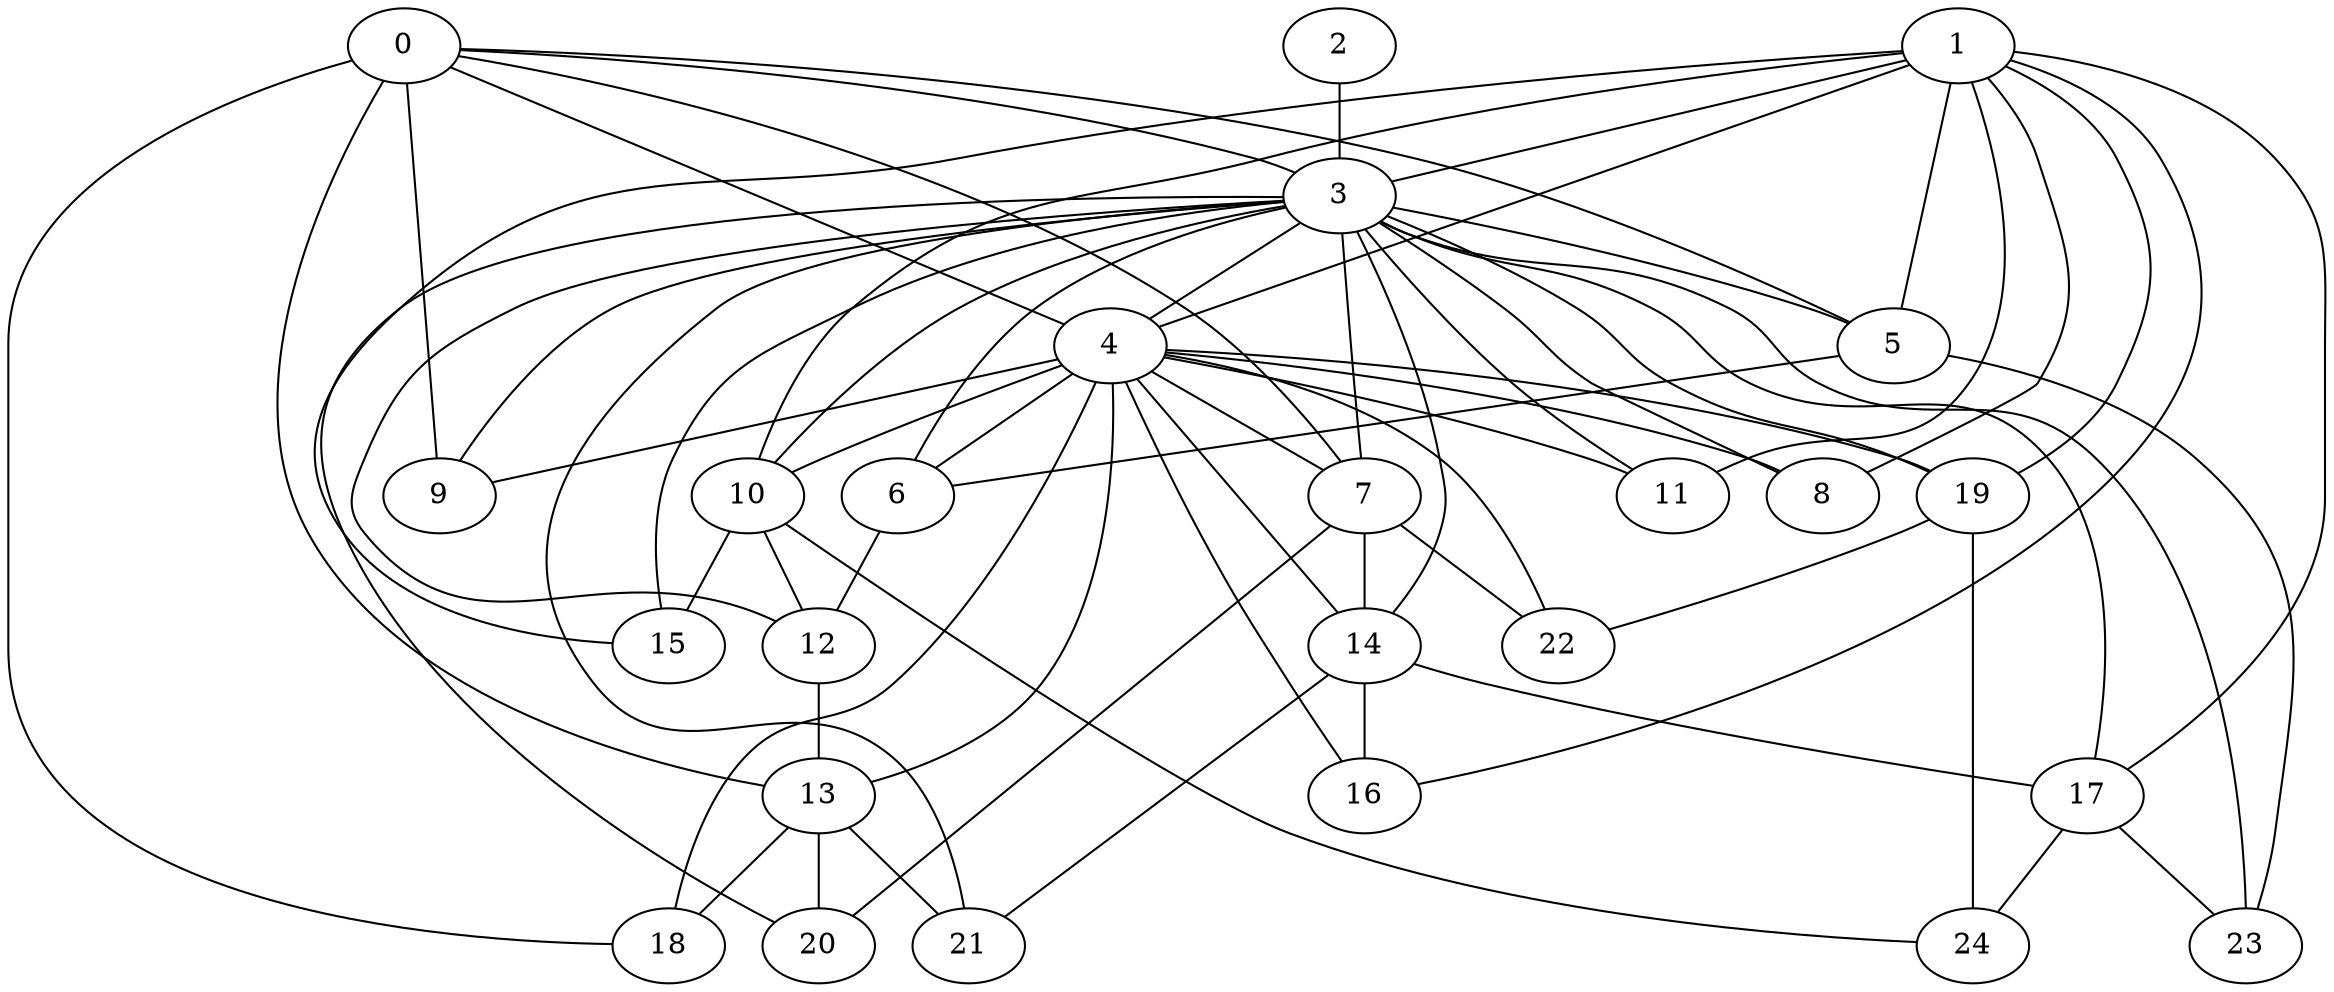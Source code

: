 strict graph "barabasi_albert_graph(25,3)" {
0;
1;
2;
3;
4;
5;
6;
7;
8;
9;
10;
11;
12;
13;
14;
15;
16;
17;
18;
19;
20;
21;
22;
23;
24;
0 -- 3  [is_available=True, prob="1.0"];
0 -- 4  [is_available=True, prob="0.132681490138"];
0 -- 5  [is_available=True, prob="0.714370232784"];
0 -- 7  [is_available=True, prob="1.0"];
0 -- 9  [is_available=True, prob="0.0369574709465"];
0 -- 13  [is_available=True, prob="0.672581463135"];
0 -- 18  [is_available=True, prob="0.794887365649"];
1 -- 3  [is_available=True, prob="0.357839824759"];
1 -- 4  [is_available=True, prob="1.0"];
1 -- 5  [is_available=True, prob="1.0"];
1 -- 8  [is_available=True, prob="0.159168387412"];
1 -- 10  [is_available=True, prob="1.0"];
1 -- 11  [is_available=True, prob="1.0"];
1 -- 15  [is_available=True, prob="0.615826972975"];
1 -- 16  [is_available=True, prob="0.970622304862"];
1 -- 17  [is_available=True, prob="0.202437466854"];
1 -- 19  [is_available=True, prob="1.0"];
2 -- 3  [is_available=True, prob="1.0"];
3 -- 4  [is_available=True, prob="0.988280434559"];
3 -- 5  [is_available=True, prob="0.303198955566"];
3 -- 6  [is_available=True, prob="0.915383472196"];
3 -- 7  [is_available=True, prob="1.0"];
3 -- 8  [is_available=True, prob="1.0"];
3 -- 9  [is_available=True, prob="1.0"];
3 -- 10  [is_available=True, prob="1.0"];
3 -- 11  [is_available=True, prob="1.0"];
3 -- 12  [is_available=True, prob="0.43507669282"];
3 -- 14  [is_available=True, prob="0.307961353769"];
3 -- 15  [is_available=True, prob="0.937941306571"];
3 -- 17  [is_available=True, prob="1.0"];
3 -- 19  [is_available=True, prob="0.23848530895"];
3 -- 20  [is_available=True, prob="1.0"];
3 -- 21  [is_available=True, prob="0.591777083781"];
3 -- 23  [is_available=True, prob="0.159048313942"];
4 -- 6  [is_available=True, prob="1.0"];
4 -- 7  [is_available=True, prob="0.13560341533"];
4 -- 8  [is_available=True, prob="1.0"];
4 -- 9  [is_available=True, prob="0.845740596856"];
4 -- 10  [is_available=True, prob="1.0"];
4 -- 11  [is_available=True, prob="0.0526025901214"];
4 -- 13  [is_available=True, prob="0.762652514985"];
4 -- 14  [is_available=True, prob="0.0584448668534"];
4 -- 16  [is_available=True, prob="1.0"];
4 -- 18  [is_available=True, prob="0.809268901397"];
4 -- 19  [is_available=True, prob="1.0"];
4 -- 22  [is_available=True, prob="0.216965741027"];
5 -- 6  [is_available=True, prob="0.861294028709"];
5 -- 23  [is_available=True, prob="1.0"];
6 -- 12  [is_available=True, prob="1.0"];
7 -- 14  [is_available=True, prob="0.947716336972"];
7 -- 20  [is_available=True, prob="1.0"];
7 -- 22  [is_available=True, prob="0.213211273308"];
10 -- 12  [is_available=True, prob="1.0"];
10 -- 15  [is_available=True, prob="1.0"];
10 -- 24  [is_available=True, prob="0.203314804455"];
12 -- 13  [is_available=True, prob="0.40500354537"];
13 -- 18  [is_available=True, prob="1.0"];
13 -- 20  [is_available=True, prob="1.0"];
13 -- 21  [is_available=True, prob="0.521561544708"];
14 -- 16  [is_available=True, prob="0.819872536999"];
14 -- 17  [is_available=True, prob="0.0624188524975"];
14 -- 21  [is_available=True, prob="0.525092842153"];
17 -- 24  [is_available=True, prob="1.0"];
17 -- 23  [is_available=True, prob="0.790051534986"];
19 -- 24  [is_available=True, prob="0.734261973009"];
19 -- 22  [is_available=True, prob="1.0"];
}
